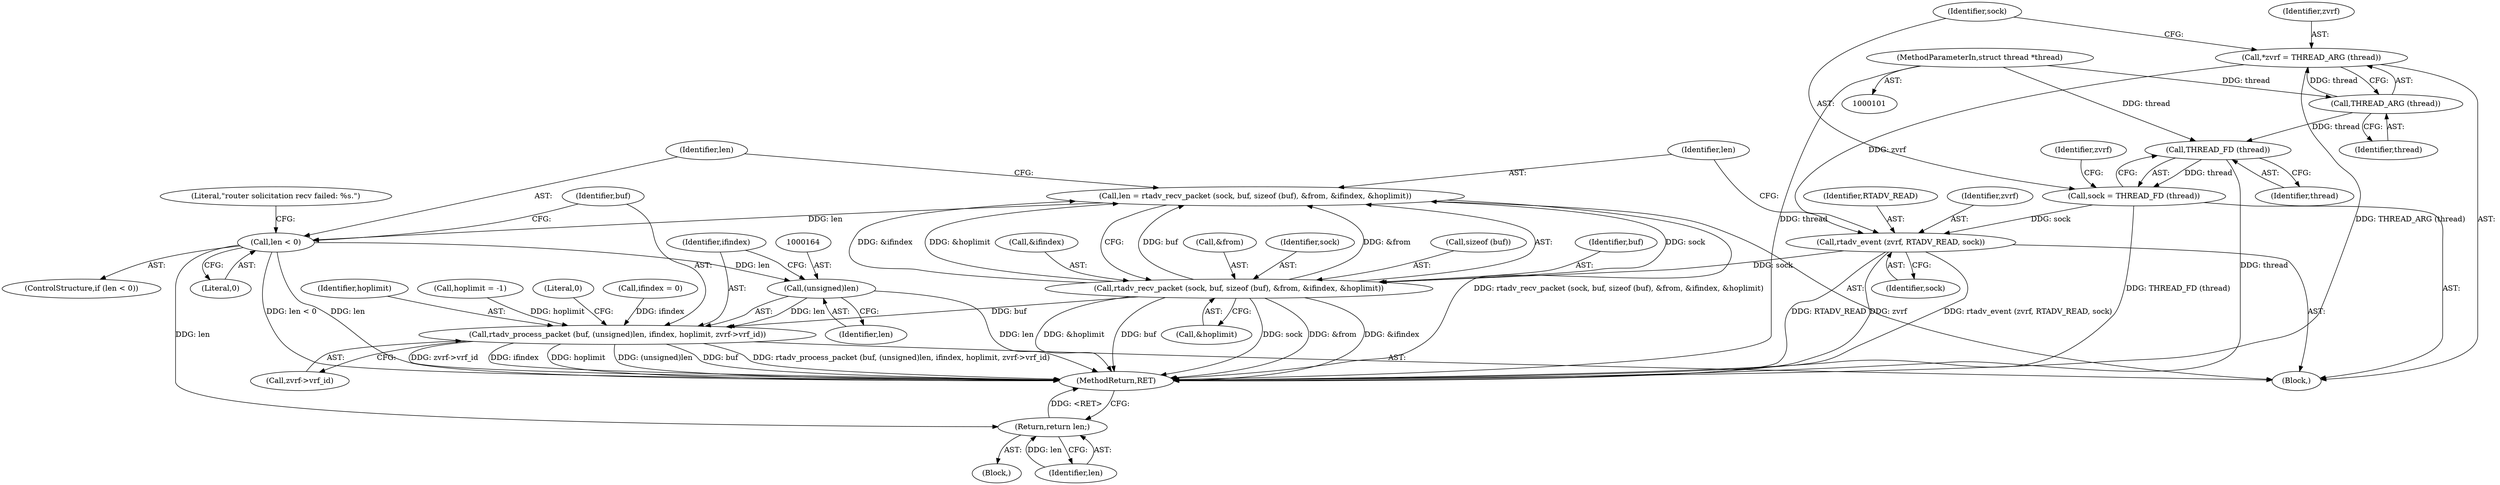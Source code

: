 digraph "0_quagga_cfb1fae25f8c092e0d17073eaf7bd428ce1cd546@API" {
"1000137" [label="(Call,len = rtadv_recv_packet (sock, buf, sizeof (buf), &from, &ifindex, &hoplimit))"];
"1000139" [label="(Call,rtadv_recv_packet (sock, buf, sizeof (buf), &from, &ifindex, &hoplimit))"];
"1000133" [label="(Call,rtadv_event (zvrf, RTADV_READ, sock))"];
"1000118" [label="(Call,*zvrf = THREAD_ARG (thread))"];
"1000120" [label="(Call,THREAD_ARG (thread))"];
"1000102" [label="(MethodParameterIn,struct thread *thread)"];
"1000122" [label="(Call,sock = THREAD_FD (thread))"];
"1000124" [label="(Call,THREAD_FD (thread))"];
"1000151" [label="(Call,len < 0)"];
"1000159" [label="(Return,return len;)"];
"1000163" [label="(Call,(unsigned)len)"];
"1000161" [label="(Call,rtadv_process_packet (buf, (unsigned)len, ifindex, hoplimit, zvrf->vrf_id))"];
"1000142" [label="(Call,sizeof (buf))"];
"1000109" [label="(Call,ifindex = 0)"];
"1000125" [label="(Identifier,thread)"];
"1000138" [label="(Identifier,len)"];
"1000102" [label="(MethodParameterIn,struct thread *thread)"];
"1000163" [label="(Call,(unsigned)len)"];
"1000151" [label="(Call,len < 0)"];
"1000136" [label="(Identifier,sock)"];
"1000167" [label="(Identifier,hoplimit)"];
"1000120" [label="(Call,THREAD_ARG (thread))"];
"1000144" [label="(Call,&from)"];
"1000166" [label="(Identifier,ifindex)"];
"1000119" [label="(Identifier,zvrf)"];
"1000124" [label="(Call,THREAD_FD (thread))"];
"1000133" [label="(Call,rtadv_event (zvrf, RTADV_READ, sock))"];
"1000118" [label="(Call,*zvrf = THREAD_ARG (thread))"];
"1000141" [label="(Identifier,buf)"];
"1000113" [label="(Call,hoplimit = -1)"];
"1000135" [label="(Identifier,RTADV_READ)"];
"1000173" [label="(MethodReturn,RET)"];
"1000123" [label="(Identifier,sock)"];
"1000129" [label="(Identifier,zvrf)"];
"1000137" [label="(Call,len = rtadv_recv_packet (sock, buf, sizeof (buf), &from, &ifindex, &hoplimit))"];
"1000156" [label="(Literal,\"router solicitation recv failed: %s.\")"];
"1000168" [label="(Call,zvrf->vrf_id)"];
"1000152" [label="(Identifier,len)"];
"1000150" [label="(ControlStructure,if (len < 0))"];
"1000159" [label="(Return,return len;)"];
"1000165" [label="(Identifier,len)"];
"1000172" [label="(Literal,0)"];
"1000161" [label="(Call,rtadv_process_packet (buf, (unsigned)len, ifindex, hoplimit, zvrf->vrf_id))"];
"1000134" [label="(Identifier,zvrf)"];
"1000148" [label="(Call,&hoplimit)"];
"1000139" [label="(Call,rtadv_recv_packet (sock, buf, sizeof (buf), &from, &ifindex, &hoplimit))"];
"1000122" [label="(Call,sock = THREAD_FD (thread))"];
"1000103" [label="(Block,)"];
"1000121" [label="(Identifier,thread)"];
"1000162" [label="(Identifier,buf)"];
"1000154" [label="(Block,)"];
"1000160" [label="(Identifier,len)"];
"1000146" [label="(Call,&ifindex)"];
"1000153" [label="(Literal,0)"];
"1000140" [label="(Identifier,sock)"];
"1000137" -> "1000103"  [label="AST: "];
"1000137" -> "1000139"  [label="CFG: "];
"1000138" -> "1000137"  [label="AST: "];
"1000139" -> "1000137"  [label="AST: "];
"1000152" -> "1000137"  [label="CFG: "];
"1000137" -> "1000173"  [label="DDG: rtadv_recv_packet (sock, buf, sizeof (buf), &from, &ifindex, &hoplimit)"];
"1000139" -> "1000137"  [label="DDG: &from"];
"1000139" -> "1000137"  [label="DDG: sock"];
"1000139" -> "1000137"  [label="DDG: buf"];
"1000139" -> "1000137"  [label="DDG: &ifindex"];
"1000139" -> "1000137"  [label="DDG: &hoplimit"];
"1000137" -> "1000151"  [label="DDG: len"];
"1000139" -> "1000148"  [label="CFG: "];
"1000140" -> "1000139"  [label="AST: "];
"1000141" -> "1000139"  [label="AST: "];
"1000142" -> "1000139"  [label="AST: "];
"1000144" -> "1000139"  [label="AST: "];
"1000146" -> "1000139"  [label="AST: "];
"1000148" -> "1000139"  [label="AST: "];
"1000139" -> "1000173"  [label="DDG: &hoplimit"];
"1000139" -> "1000173"  [label="DDG: buf"];
"1000139" -> "1000173"  [label="DDG: sock"];
"1000139" -> "1000173"  [label="DDG: &from"];
"1000139" -> "1000173"  [label="DDG: &ifindex"];
"1000133" -> "1000139"  [label="DDG: sock"];
"1000139" -> "1000161"  [label="DDG: buf"];
"1000133" -> "1000103"  [label="AST: "];
"1000133" -> "1000136"  [label="CFG: "];
"1000134" -> "1000133"  [label="AST: "];
"1000135" -> "1000133"  [label="AST: "];
"1000136" -> "1000133"  [label="AST: "];
"1000138" -> "1000133"  [label="CFG: "];
"1000133" -> "1000173"  [label="DDG: zvrf"];
"1000133" -> "1000173"  [label="DDG: rtadv_event (zvrf, RTADV_READ, sock)"];
"1000133" -> "1000173"  [label="DDG: RTADV_READ"];
"1000118" -> "1000133"  [label="DDG: zvrf"];
"1000122" -> "1000133"  [label="DDG: sock"];
"1000118" -> "1000103"  [label="AST: "];
"1000118" -> "1000120"  [label="CFG: "];
"1000119" -> "1000118"  [label="AST: "];
"1000120" -> "1000118"  [label="AST: "];
"1000123" -> "1000118"  [label="CFG: "];
"1000118" -> "1000173"  [label="DDG: THREAD_ARG (thread)"];
"1000120" -> "1000118"  [label="DDG: thread"];
"1000120" -> "1000121"  [label="CFG: "];
"1000121" -> "1000120"  [label="AST: "];
"1000102" -> "1000120"  [label="DDG: thread"];
"1000120" -> "1000124"  [label="DDG: thread"];
"1000102" -> "1000101"  [label="AST: "];
"1000102" -> "1000173"  [label="DDG: thread"];
"1000102" -> "1000124"  [label="DDG: thread"];
"1000122" -> "1000103"  [label="AST: "];
"1000122" -> "1000124"  [label="CFG: "];
"1000123" -> "1000122"  [label="AST: "];
"1000124" -> "1000122"  [label="AST: "];
"1000129" -> "1000122"  [label="CFG: "];
"1000122" -> "1000173"  [label="DDG: THREAD_FD (thread)"];
"1000124" -> "1000122"  [label="DDG: thread"];
"1000124" -> "1000125"  [label="CFG: "];
"1000125" -> "1000124"  [label="AST: "];
"1000124" -> "1000173"  [label="DDG: thread"];
"1000151" -> "1000150"  [label="AST: "];
"1000151" -> "1000153"  [label="CFG: "];
"1000152" -> "1000151"  [label="AST: "];
"1000153" -> "1000151"  [label="AST: "];
"1000156" -> "1000151"  [label="CFG: "];
"1000162" -> "1000151"  [label="CFG: "];
"1000151" -> "1000173"  [label="DDG: len < 0"];
"1000151" -> "1000173"  [label="DDG: len"];
"1000151" -> "1000159"  [label="DDG: len"];
"1000151" -> "1000163"  [label="DDG: len"];
"1000159" -> "1000154"  [label="AST: "];
"1000159" -> "1000160"  [label="CFG: "];
"1000160" -> "1000159"  [label="AST: "];
"1000173" -> "1000159"  [label="CFG: "];
"1000159" -> "1000173"  [label="DDG: <RET>"];
"1000160" -> "1000159"  [label="DDG: len"];
"1000163" -> "1000161"  [label="AST: "];
"1000163" -> "1000165"  [label="CFG: "];
"1000164" -> "1000163"  [label="AST: "];
"1000165" -> "1000163"  [label="AST: "];
"1000166" -> "1000163"  [label="CFG: "];
"1000163" -> "1000173"  [label="DDG: len"];
"1000163" -> "1000161"  [label="DDG: len"];
"1000161" -> "1000103"  [label="AST: "];
"1000161" -> "1000168"  [label="CFG: "];
"1000162" -> "1000161"  [label="AST: "];
"1000166" -> "1000161"  [label="AST: "];
"1000167" -> "1000161"  [label="AST: "];
"1000168" -> "1000161"  [label="AST: "];
"1000172" -> "1000161"  [label="CFG: "];
"1000161" -> "1000173"  [label="DDG: rtadv_process_packet (buf, (unsigned)len, ifindex, hoplimit, zvrf->vrf_id)"];
"1000161" -> "1000173"  [label="DDG: zvrf->vrf_id"];
"1000161" -> "1000173"  [label="DDG: ifindex"];
"1000161" -> "1000173"  [label="DDG: hoplimit"];
"1000161" -> "1000173"  [label="DDG: (unsigned)len"];
"1000161" -> "1000173"  [label="DDG: buf"];
"1000109" -> "1000161"  [label="DDG: ifindex"];
"1000113" -> "1000161"  [label="DDG: hoplimit"];
}
